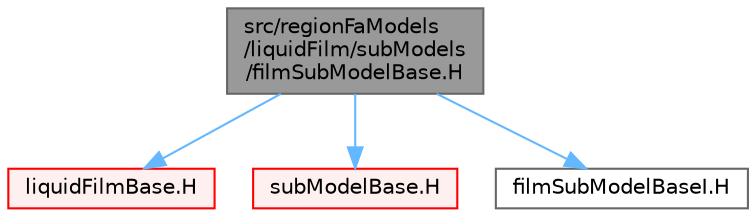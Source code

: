 digraph "src/regionFaModels/liquidFilm/subModels/filmSubModelBase.H"
{
 // LATEX_PDF_SIZE
  bgcolor="transparent";
  edge [fontname=Helvetica,fontsize=10,labelfontname=Helvetica,labelfontsize=10];
  node [fontname=Helvetica,fontsize=10,shape=box,height=0.2,width=0.4];
  Node1 [id="Node000001",label="src/regionFaModels\l/liquidFilm/subModels\l/filmSubModelBase.H",height=0.2,width=0.4,color="gray40", fillcolor="grey60", style="filled", fontcolor="black",tooltip=" "];
  Node1 -> Node2 [id="edge1_Node000001_Node000002",color="steelblue1",style="solid",tooltip=" "];
  Node2 [id="Node000002",label="liquidFilmBase.H",height=0.2,width=0.4,color="red", fillcolor="#FFF0F0", style="filled",URL="$liquidFilmBase_8H.html",tooltip=" "];
  Node1 -> Node489 [id="edge2_Node000001_Node000489",color="steelblue1",style="solid",tooltip=" "];
  Node489 [id="Node000489",label="subModelBase.H",height=0.2,width=0.4,color="red", fillcolor="#FFF0F0", style="filled",URL="$subModelBase_8H.html",tooltip=" "];
  Node1 -> Node490 [id="edge3_Node000001_Node000490",color="steelblue1",style="solid",tooltip=" "];
  Node490 [id="Node000490",label="filmSubModelBaseI.H",height=0.2,width=0.4,color="grey40", fillcolor="white", style="filled",URL="$regionFaModels_2liquidFilm_2subModels_2filmSubModelBaseI_8H.html",tooltip=" "];
}
